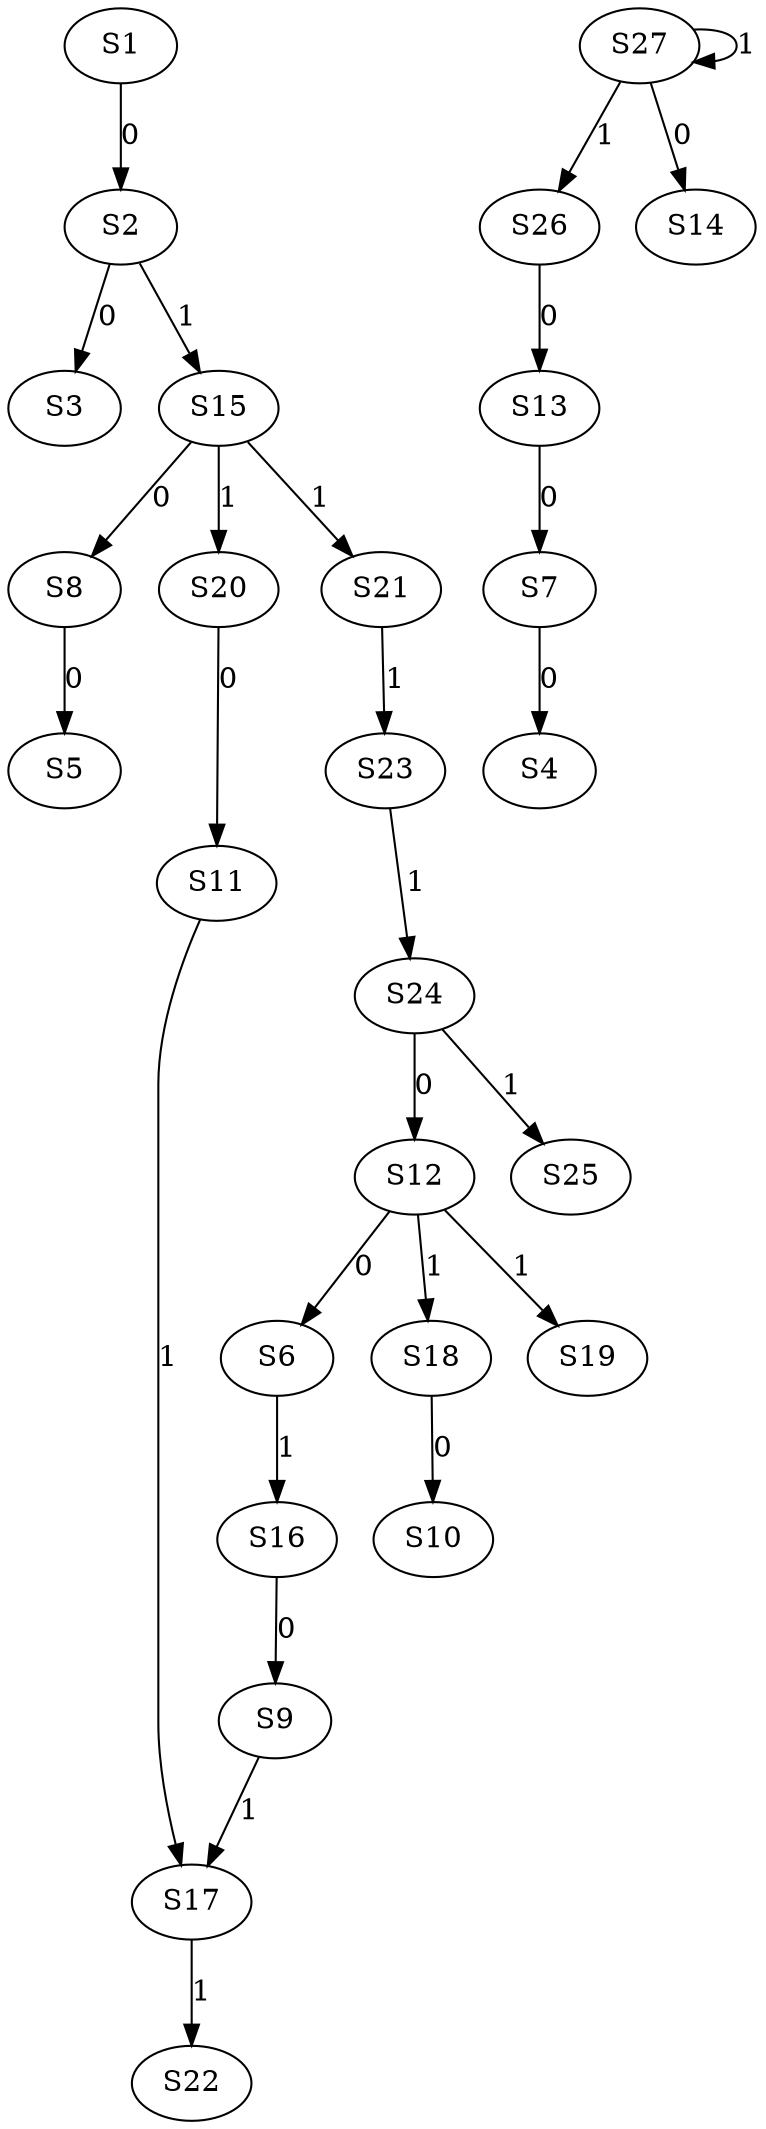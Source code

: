 strict digraph {
	S1 -> S2 [ label = 0 ];
	S2 -> S3 [ label = 0 ];
	S7 -> S4 [ label = 0 ];
	S8 -> S5 [ label = 0 ];
	S12 -> S6 [ label = 0 ];
	S13 -> S7 [ label = 0 ];
	S15 -> S8 [ label = 0 ];
	S16 -> S9 [ label = 0 ];
	S18 -> S10 [ label = 0 ];
	S20 -> S11 [ label = 0 ];
	S24 -> S12 [ label = 0 ];
	S26 -> S13 [ label = 0 ];
	S27 -> S14 [ label = 0 ];
	S2 -> S15 [ label = 1 ];
	S6 -> S16 [ label = 1 ];
	S11 -> S17 [ label = 1 ];
	S12 -> S18 [ label = 1 ];
	S12 -> S19 [ label = 1 ];
	S15 -> S20 [ label = 1 ];
	S15 -> S21 [ label = 1 ];
	S17 -> S22 [ label = 1 ];
	S21 -> S23 [ label = 1 ];
	S23 -> S24 [ label = 1 ];
	S24 -> S25 [ label = 1 ];
	S27 -> S26 [ label = 1 ];
	S27 -> S27 [ label = 1 ];
	S9 -> S17 [ label = 1 ];
}